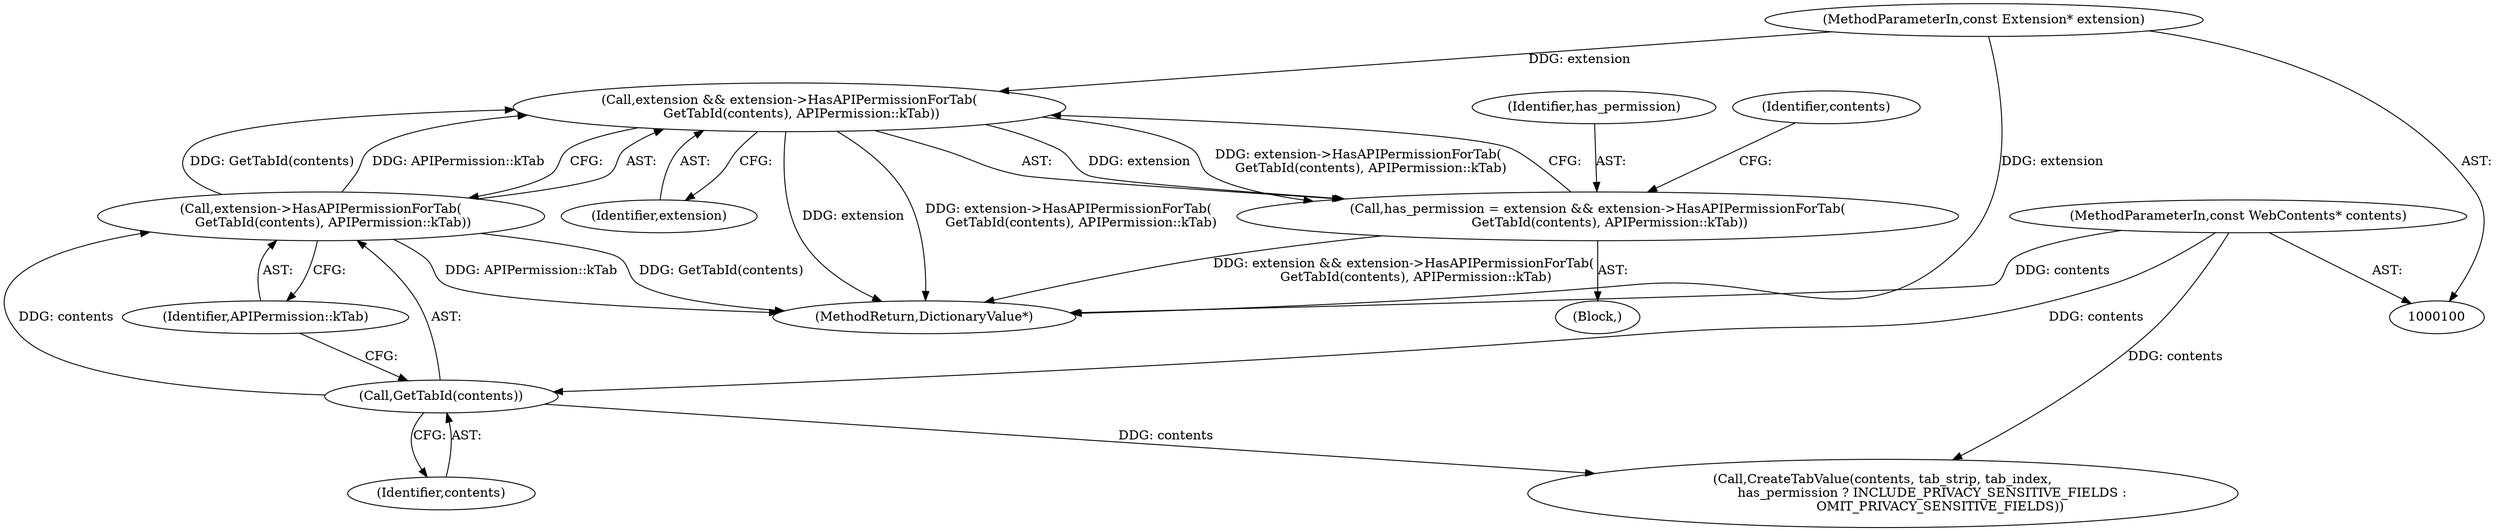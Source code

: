 digraph "1_Chrome_f7ae1f7a918f1973dca241a7a23169906eaf4fe3_7@pointer" {
"1000109" [label="(Call,extension && extension->HasAPIPermissionForTab(\n      GetTabId(contents), APIPermission::kTab))"];
"1000104" [label="(MethodParameterIn,const Extension* extension)"];
"1000111" [label="(Call,extension->HasAPIPermissionForTab(\n      GetTabId(contents), APIPermission::kTab))"];
"1000112" [label="(Call,GetTabId(contents))"];
"1000101" [label="(MethodParameterIn,const WebContents* contents)"];
"1000107" [label="(Call,has_permission = extension && extension->HasAPIPermissionForTab(\n      GetTabId(contents), APIPermission::kTab))"];
"1000108" [label="(Identifier,has_permission)"];
"1000104" [label="(MethodParameterIn,const Extension* extension)"];
"1000114" [label="(Identifier,APIPermission::kTab)"];
"1000110" [label="(Identifier,extension)"];
"1000109" [label="(Call,extension && extension->HasAPIPermissionForTab(\n      GetTabId(contents), APIPermission::kTab))"];
"1000112" [label="(Call,GetTabId(contents))"];
"1000124" [label="(MethodReturn,DictionaryValue*)"];
"1000116" [label="(Call,CreateTabValue(contents, tab_strip, tab_index,\n                        has_permission ? INCLUDE_PRIVACY_SENSITIVE_FIELDS :\n                            OMIT_PRIVACY_SENSITIVE_FIELDS))"];
"1000105" [label="(Block,)"];
"1000101" [label="(MethodParameterIn,const WebContents* contents)"];
"1000111" [label="(Call,extension->HasAPIPermissionForTab(\n      GetTabId(contents), APIPermission::kTab))"];
"1000113" [label="(Identifier,contents)"];
"1000107" [label="(Call,has_permission = extension && extension->HasAPIPermissionForTab(\n      GetTabId(contents), APIPermission::kTab))"];
"1000117" [label="(Identifier,contents)"];
"1000109" -> "1000107"  [label="AST: "];
"1000109" -> "1000110"  [label="CFG: "];
"1000109" -> "1000111"  [label="CFG: "];
"1000110" -> "1000109"  [label="AST: "];
"1000111" -> "1000109"  [label="AST: "];
"1000107" -> "1000109"  [label="CFG: "];
"1000109" -> "1000124"  [label="DDG: extension"];
"1000109" -> "1000124"  [label="DDG: extension->HasAPIPermissionForTab(\n      GetTabId(contents), APIPermission::kTab)"];
"1000109" -> "1000107"  [label="DDG: extension"];
"1000109" -> "1000107"  [label="DDG: extension->HasAPIPermissionForTab(\n      GetTabId(contents), APIPermission::kTab)"];
"1000104" -> "1000109"  [label="DDG: extension"];
"1000111" -> "1000109"  [label="DDG: GetTabId(contents)"];
"1000111" -> "1000109"  [label="DDG: APIPermission::kTab"];
"1000104" -> "1000100"  [label="AST: "];
"1000104" -> "1000124"  [label="DDG: extension"];
"1000111" -> "1000114"  [label="CFG: "];
"1000112" -> "1000111"  [label="AST: "];
"1000114" -> "1000111"  [label="AST: "];
"1000111" -> "1000124"  [label="DDG: APIPermission::kTab"];
"1000111" -> "1000124"  [label="DDG: GetTabId(contents)"];
"1000112" -> "1000111"  [label="DDG: contents"];
"1000112" -> "1000113"  [label="CFG: "];
"1000113" -> "1000112"  [label="AST: "];
"1000114" -> "1000112"  [label="CFG: "];
"1000101" -> "1000112"  [label="DDG: contents"];
"1000112" -> "1000116"  [label="DDG: contents"];
"1000101" -> "1000100"  [label="AST: "];
"1000101" -> "1000124"  [label="DDG: contents"];
"1000101" -> "1000116"  [label="DDG: contents"];
"1000107" -> "1000105"  [label="AST: "];
"1000108" -> "1000107"  [label="AST: "];
"1000117" -> "1000107"  [label="CFG: "];
"1000107" -> "1000124"  [label="DDG: extension && extension->HasAPIPermissionForTab(\n      GetTabId(contents), APIPermission::kTab)"];
}
